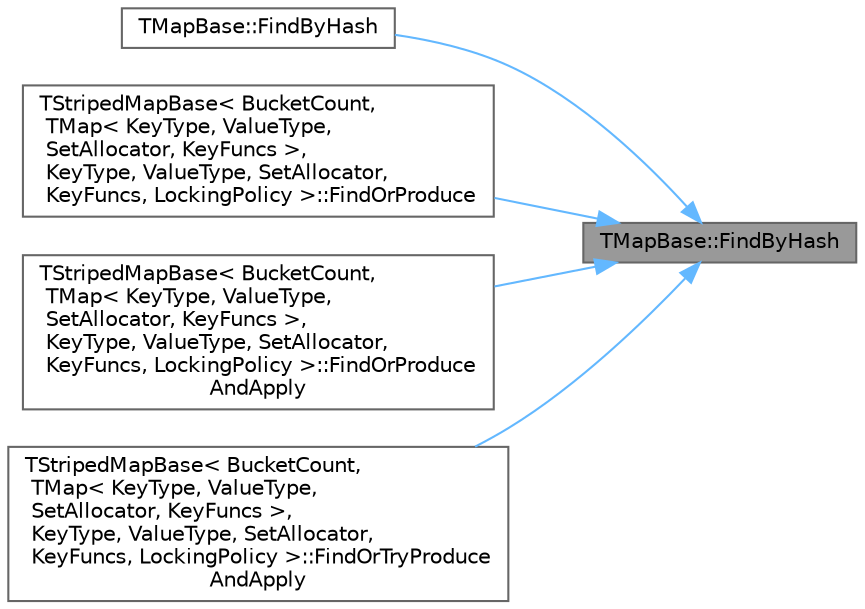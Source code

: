 digraph "TMapBase::FindByHash"
{
 // INTERACTIVE_SVG=YES
 // LATEX_PDF_SIZE
  bgcolor="transparent";
  edge [fontname=Helvetica,fontsize=10,labelfontname=Helvetica,labelfontsize=10];
  node [fontname=Helvetica,fontsize=10,shape=box,height=0.2,width=0.4];
  rankdir="RL";
  Node1 [id="Node000001",label="TMapBase::FindByHash",height=0.2,width=0.4,color="gray40", fillcolor="grey60", style="filled", fontcolor="black",tooltip="See Find() and class documentation section on ByHash() functions."];
  Node1 -> Node2 [id="edge1_Node000001_Node000002",dir="back",color="steelblue1",style="solid",tooltip=" "];
  Node2 [id="Node000002",label="TMapBase::FindByHash",height=0.2,width=0.4,color="grey40", fillcolor="white", style="filled",URL="$d8/dad/classTMapBase.html#a1f256abe9f0e2f0e3ff37ed83c4a13ff",tooltip=" "];
  Node1 -> Node3 [id="edge2_Node000001_Node000003",dir="back",color="steelblue1",style="solid",tooltip=" "];
  Node3 [id="Node000003",label="TStripedMapBase\< BucketCount,\l TMap\< KeyType, ValueType,\l SetAllocator, KeyFuncs \>,\l KeyType, ValueType, SetAllocator,\l KeyFuncs, LockingPolicy \>::FindOrProduce",height=0.2,width=0.4,color="grey40", fillcolor="white", style="filled",URL="$db/df4/classTStripedMapBase.html#a4540bd3bc32e4433b7295d0951678217",tooltip=" "];
  Node1 -> Node4 [id="edge3_Node000001_Node000004",dir="back",color="steelblue1",style="solid",tooltip=" "];
  Node4 [id="Node000004",label="TStripedMapBase\< BucketCount,\l TMap\< KeyType, ValueType,\l SetAllocator, KeyFuncs \>,\l KeyType, ValueType, SetAllocator,\l KeyFuncs, LockingPolicy \>::FindOrProduce\lAndApply",height=0.2,width=0.4,color="grey40", fillcolor="white", style="filled",URL="$db/df4/classTStripedMapBase.html#ad6c5d925c9255c1a47296aa2a9ef39b6",tooltip=" "];
  Node1 -> Node5 [id="edge4_Node000001_Node000005",dir="back",color="steelblue1",style="solid",tooltip=" "];
  Node5 [id="Node000005",label="TStripedMapBase\< BucketCount,\l TMap\< KeyType, ValueType,\l SetAllocator, KeyFuncs \>,\l KeyType, ValueType, SetAllocator,\l KeyFuncs, LockingPolicy \>::FindOrTryProduce\lAndApply",height=0.2,width=0.4,color="grey40", fillcolor="white", style="filled",URL="$db/df4/classTStripedMapBase.html#afeb459c739bd0e3f8f3ca0257ea8feeb",tooltip=" "];
}
